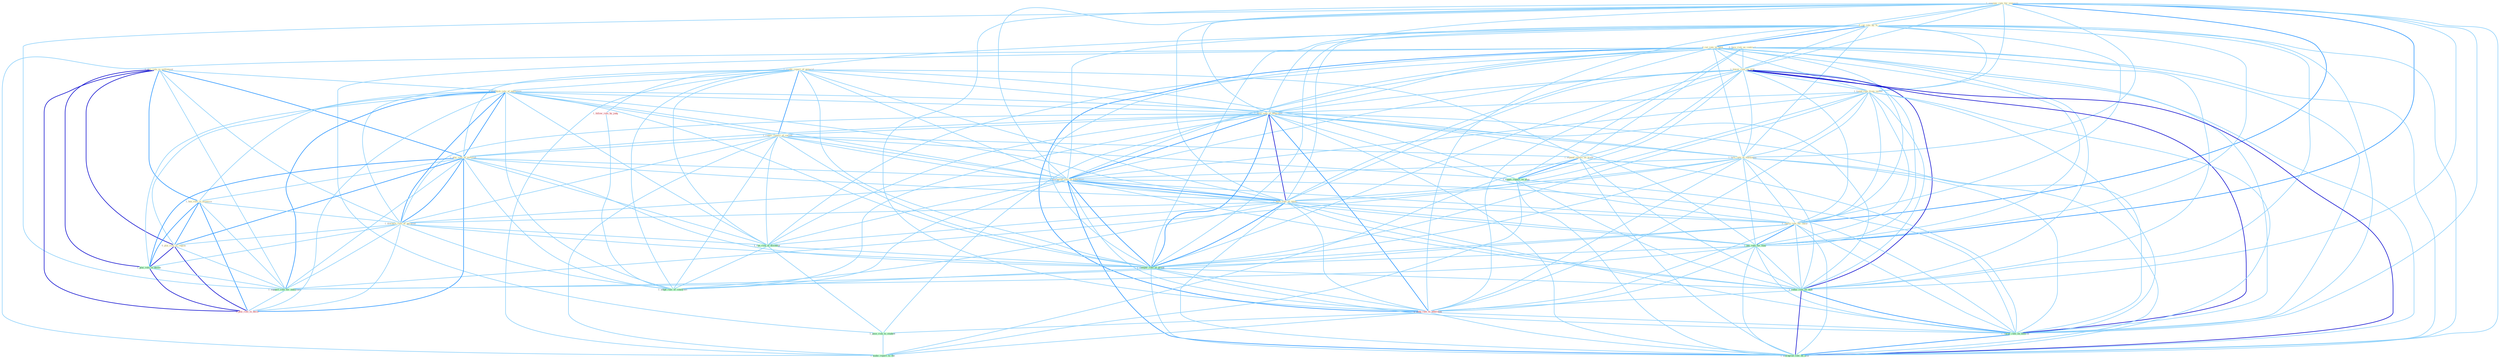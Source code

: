 Graph G{ 
    node
    [shape=polygon,style=filled,width=.5,height=.06,color="#BDFCC9",fixedsize=true,fontsize=4,
    fontcolor="#2f4f4f"];
    {node
    [color="#ffffe0", fontcolor="#8b7d6b"] "1_credit_report_of_genocid " "1_announc_rate_for_yearnum " "0_face_risk_on_contract " "0_cut_rate_by_% " "0_cut_rate_to_hold " "1_plai_role_in_settlement " "1_lower_rate_on_debt " "1_found_rate_from_invest " "1_diminish_role_of_entitynam " "1_have_rate_of_othernum " "1_requir_report_of_varieti " "1_turn_rate_at_entitynam " "1_plai_role_of_messiah " "1_ban_role_in_assassin " "1_downgrad_rate_of_subsidiari " "1_have_rate_of_injuri " "1_expand_report_on_trade " "1_downsiz_role_of_parastat " "0_plai_role_in_region " "0_charg_rate_for_insur "}
{node [color="#fff0f5", fontcolor="#b22222"] "1_follow_rule_by_judg " "0_nudg_rate_to_othernum " "0_plai_role_in_decis "}
edge [color="#B0E2FF"];

	"1_credit_report_of_genocid " -- "1_diminish_role_of_entitynam " [w="1", color="#87cefa" ];
	"1_credit_report_of_genocid " -- "1_have_rate_of_othernum " [w="1", color="#87cefa" ];
	"1_credit_report_of_genocid " -- "1_requir_report_of_varieti " [w="2", color="#1e90ff" , len=0.8];
	"1_credit_report_of_genocid " -- "1_plai_role_of_messiah " [w="1", color="#87cefa" ];
	"1_credit_report_of_genocid " -- "1_downgrad_rate_of_subsidiari " [w="1", color="#87cefa" ];
	"1_credit_report_of_genocid " -- "1_have_rate_of_injuri " [w="1", color="#87cefa" ];
	"1_credit_report_of_genocid " -- "1_expand_report_on_trade " [w="1", color="#87cefa" ];
	"1_credit_report_of_genocid " -- "1_downsiz_role_of_parastat " [w="1", color="#87cefa" ];
	"1_credit_report_of_genocid " -- "1_run_risk_of_disintegr " [w="1", color="#87cefa" ];
	"1_credit_report_of_genocid " -- "1_suppli_report_on_plan " [w="1", color="#87cefa" ];
	"1_credit_report_of_genocid " -- "1_compar_rate_of_group " [w="1", color="#87cefa" ];
	"1_credit_report_of_genocid " -- "1_adopt_rule_of_construct " [w="1", color="#87cefa" ];
	"1_credit_report_of_genocid " -- "1_make_report_to_the " [w="1", color="#87cefa" ];
	"1_announc_rate_for_yearnum " -- "0_cut_rate_by_% " [w="1", color="#87cefa" ];
	"1_announc_rate_for_yearnum " -- "0_cut_rate_to_hold " [w="1", color="#87cefa" ];
	"1_announc_rate_for_yearnum " -- "1_lower_rate_on_debt " [w="1", color="#87cefa" ];
	"1_announc_rate_for_yearnum " -- "1_found_rate_from_invest " [w="1", color="#87cefa" ];
	"1_announc_rate_for_yearnum " -- "1_have_rate_of_othernum " [w="1", color="#87cefa" ];
	"1_announc_rate_for_yearnum " -- "1_turn_rate_at_entitynam " [w="1", color="#87cefa" ];
	"1_announc_rate_for_yearnum " -- "1_downgrad_rate_of_subsidiari " [w="1", color="#87cefa" ];
	"1_announc_rate_for_yearnum " -- "1_have_rate_of_injuri " [w="1", color="#87cefa" ];
	"1_announc_rate_for_yearnum " -- "0_charg_rate_for_insur " [w="2", color="#1e90ff" , len=0.8];
	"1_announc_rate_for_yearnum " -- "1_pai_rate_for_fund " [w="2", color="#1e90ff" , len=0.8];
	"1_announc_rate_for_yearnum " -- "1_compar_rate_of_group " [w="1", color="#87cefa" ];
	"1_announc_rate_for_yearnum " -- "1_reduc_rate_on_debt " [w="1", color="#87cefa" ];
	"1_announc_rate_for_yearnum " -- "0_nudg_rate_to_othernum " [w="1", color="#87cefa" ];
	"1_announc_rate_for_yearnum " -- "1_support_role_for_entitynam " [w="1", color="#87cefa" ];
	"1_announc_rate_for_yearnum " -- "1_lower_rate_on_million " [w="1", color="#87cefa" ];
	"1_announc_rate_for_yearnum " -- "1_downgrad_rate_on_debt " [w="1", color="#87cefa" ];
	"0_face_risk_on_contract " -- "1_lower_rate_on_debt " [w="1", color="#87cefa" ];
	"0_face_risk_on_contract " -- "1_expand_report_on_trade " [w="1", color="#87cefa" ];
	"0_face_risk_on_contract " -- "1_run_risk_of_disintegr " [w="1", color="#87cefa" ];
	"0_face_risk_on_contract " -- "1_suppli_report_on_plan " [w="1", color="#87cefa" ];
	"0_face_risk_on_contract " -- "1_reduc_rate_on_debt " [w="1", color="#87cefa" ];
	"0_face_risk_on_contract " -- "1_pose_risk_to_student " [w="1", color="#87cefa" ];
	"0_face_risk_on_contract " -- "1_lower_rate_on_million " [w="1", color="#87cefa" ];
	"0_face_risk_on_contract " -- "1_downgrad_rate_on_debt " [w="1", color="#87cefa" ];
	"0_cut_rate_by_% " -- "0_cut_rate_to_hold " [w="2", color="#1e90ff" , len=0.8];
	"0_cut_rate_by_% " -- "1_lower_rate_on_debt " [w="1", color="#87cefa" ];
	"0_cut_rate_by_% " -- "1_found_rate_from_invest " [w="1", color="#87cefa" ];
	"0_cut_rate_by_% " -- "1_have_rate_of_othernum " [w="1", color="#87cefa" ];
	"0_cut_rate_by_% " -- "1_turn_rate_at_entitynam " [w="1", color="#87cefa" ];
	"0_cut_rate_by_% " -- "1_downgrad_rate_of_subsidiari " [w="1", color="#87cefa" ];
	"0_cut_rate_by_% " -- "1_have_rate_of_injuri " [w="1", color="#87cefa" ];
	"0_cut_rate_by_% " -- "0_charg_rate_for_insur " [w="1", color="#87cefa" ];
	"0_cut_rate_by_% " -- "1_pai_rate_for_fund " [w="1", color="#87cefa" ];
	"0_cut_rate_by_% " -- "1_follow_rule_by_judg " [w="1", color="#87cefa" ];
	"0_cut_rate_by_% " -- "1_compar_rate_of_group " [w="1", color="#87cefa" ];
	"0_cut_rate_by_% " -- "1_reduc_rate_on_debt " [w="1", color="#87cefa" ];
	"0_cut_rate_by_% " -- "0_nudg_rate_to_othernum " [w="1", color="#87cefa" ];
	"0_cut_rate_by_% " -- "1_lower_rate_on_million " [w="1", color="#87cefa" ];
	"0_cut_rate_by_% " -- "1_downgrad_rate_on_debt " [w="1", color="#87cefa" ];
	"0_cut_rate_to_hold " -- "1_lower_rate_on_debt " [w="1", color="#87cefa" ];
	"0_cut_rate_to_hold " -- "1_found_rate_from_invest " [w="1", color="#87cefa" ];
	"0_cut_rate_to_hold " -- "1_have_rate_of_othernum " [w="1", color="#87cefa" ];
	"0_cut_rate_to_hold " -- "1_turn_rate_at_entitynam " [w="1", color="#87cefa" ];
	"0_cut_rate_to_hold " -- "1_downgrad_rate_of_subsidiari " [w="1", color="#87cefa" ];
	"0_cut_rate_to_hold " -- "1_have_rate_of_injuri " [w="1", color="#87cefa" ];
	"0_cut_rate_to_hold " -- "0_charg_rate_for_insur " [w="1", color="#87cefa" ];
	"0_cut_rate_to_hold " -- "1_pai_rate_for_fund " [w="1", color="#87cefa" ];
	"0_cut_rate_to_hold " -- "1_compar_rate_of_group " [w="1", color="#87cefa" ];
	"0_cut_rate_to_hold " -- "1_reduc_rate_on_debt " [w="1", color="#87cefa" ];
	"0_cut_rate_to_hold " -- "0_nudg_rate_to_othernum " [w="2", color="#1e90ff" , len=0.8];
	"0_cut_rate_to_hold " -- "1_pose_risk_to_student " [w="1", color="#87cefa" ];
	"0_cut_rate_to_hold " -- "1_lower_rate_on_million " [w="1", color="#87cefa" ];
	"0_cut_rate_to_hold " -- "1_downgrad_rate_on_debt " [w="1", color="#87cefa" ];
	"0_cut_rate_to_hold " -- "1_make_report_to_the " [w="1", color="#87cefa" ];
	"1_plai_role_in_settlement " -- "1_diminish_role_of_entitynam " [w="1", color="#87cefa" ];
	"1_plai_role_in_settlement " -- "1_plai_role_of_messiah " [w="2", color="#1e90ff" , len=0.8];
	"1_plai_role_in_settlement " -- "1_ban_role_in_assassin " [w="2", color="#1e90ff" , len=0.8];
	"1_plai_role_in_settlement " -- "1_downsiz_role_of_parastat " [w="1", color="#87cefa" ];
	"1_plai_role_in_settlement " -- "0_plai_role_in_region " [w="3", color="#0000cd" , len=0.6];
	"1_plai_role_in_settlement " -- "1_plai_role_in_declin " [w="3", color="#0000cd" , len=0.6];
	"1_plai_role_in_settlement " -- "1_support_role_for_entitynam " [w="1", color="#87cefa" ];
	"1_plai_role_in_settlement " -- "0_plai_role_in_decis " [w="3", color="#0000cd" , len=0.6];
	"1_lower_rate_on_debt " -- "1_found_rate_from_invest " [w="1", color="#87cefa" ];
	"1_lower_rate_on_debt " -- "1_have_rate_of_othernum " [w="1", color="#87cefa" ];
	"1_lower_rate_on_debt " -- "1_turn_rate_at_entitynam " [w="1", color="#87cefa" ];
	"1_lower_rate_on_debt " -- "1_downgrad_rate_of_subsidiari " [w="1", color="#87cefa" ];
	"1_lower_rate_on_debt " -- "1_have_rate_of_injuri " [w="1", color="#87cefa" ];
	"1_lower_rate_on_debt " -- "1_expand_report_on_trade " [w="1", color="#87cefa" ];
	"1_lower_rate_on_debt " -- "0_charg_rate_for_insur " [w="1", color="#87cefa" ];
	"1_lower_rate_on_debt " -- "1_suppli_report_on_plan " [w="1", color="#87cefa" ];
	"1_lower_rate_on_debt " -- "1_pai_rate_for_fund " [w="1", color="#87cefa" ];
	"1_lower_rate_on_debt " -- "1_compar_rate_of_group " [w="1", color="#87cefa" ];
	"1_lower_rate_on_debt " -- "1_reduc_rate_on_debt " [w="3", color="#0000cd" , len=0.6];
	"1_lower_rate_on_debt " -- "0_nudg_rate_to_othernum " [w="1", color="#87cefa" ];
	"1_lower_rate_on_debt " -- "1_lower_rate_on_million " [w="3", color="#0000cd" , len=0.6];
	"1_lower_rate_on_debt " -- "1_downgrad_rate_on_debt " [w="3", color="#0000cd" , len=0.6];
	"1_found_rate_from_invest " -- "1_have_rate_of_othernum " [w="1", color="#87cefa" ];
	"1_found_rate_from_invest " -- "1_turn_rate_at_entitynam " [w="1", color="#87cefa" ];
	"1_found_rate_from_invest " -- "1_downgrad_rate_of_subsidiari " [w="1", color="#87cefa" ];
	"1_found_rate_from_invest " -- "1_have_rate_of_injuri " [w="1", color="#87cefa" ];
	"1_found_rate_from_invest " -- "0_charg_rate_for_insur " [w="1", color="#87cefa" ];
	"1_found_rate_from_invest " -- "1_pai_rate_for_fund " [w="1", color="#87cefa" ];
	"1_found_rate_from_invest " -- "1_compar_rate_of_group " [w="1", color="#87cefa" ];
	"1_found_rate_from_invest " -- "1_reduc_rate_on_debt " [w="1", color="#87cefa" ];
	"1_found_rate_from_invest " -- "0_nudg_rate_to_othernum " [w="1", color="#87cefa" ];
	"1_found_rate_from_invest " -- "1_lower_rate_on_million " [w="1", color="#87cefa" ];
	"1_found_rate_from_invest " -- "1_downgrad_rate_on_debt " [w="1", color="#87cefa" ];
	"1_diminish_role_of_entitynam " -- "1_have_rate_of_othernum " [w="1", color="#87cefa" ];
	"1_diminish_role_of_entitynam " -- "1_requir_report_of_varieti " [w="1", color="#87cefa" ];
	"1_diminish_role_of_entitynam " -- "1_turn_rate_at_entitynam " [w="1", color="#87cefa" ];
	"1_diminish_role_of_entitynam " -- "1_plai_role_of_messiah " [w="2", color="#1e90ff" , len=0.8];
	"1_diminish_role_of_entitynam " -- "1_ban_role_in_assassin " [w="1", color="#87cefa" ];
	"1_diminish_role_of_entitynam " -- "1_downgrad_rate_of_subsidiari " [w="1", color="#87cefa" ];
	"1_diminish_role_of_entitynam " -- "1_have_rate_of_injuri " [w="1", color="#87cefa" ];
	"1_diminish_role_of_entitynam " -- "1_downsiz_role_of_parastat " [w="2", color="#1e90ff" , len=0.8];
	"1_diminish_role_of_entitynam " -- "0_plai_role_in_region " [w="1", color="#87cefa" ];
	"1_diminish_role_of_entitynam " -- "1_run_risk_of_disintegr " [w="1", color="#87cefa" ];
	"1_diminish_role_of_entitynam " -- "1_plai_role_in_declin " [w="1", color="#87cefa" ];
	"1_diminish_role_of_entitynam " -- "1_compar_rate_of_group " [w="1", color="#87cefa" ];
	"1_diminish_role_of_entitynam " -- "1_support_role_for_entitynam " [w="2", color="#1e90ff" , len=0.8];
	"1_diminish_role_of_entitynam " -- "0_plai_role_in_decis " [w="1", color="#87cefa" ];
	"1_diminish_role_of_entitynam " -- "1_adopt_rule_of_construct " [w="1", color="#87cefa" ];
	"1_have_rate_of_othernum " -- "1_requir_report_of_varieti " [w="1", color="#87cefa" ];
	"1_have_rate_of_othernum " -- "1_turn_rate_at_entitynam " [w="1", color="#87cefa" ];
	"1_have_rate_of_othernum " -- "1_plai_role_of_messiah " [w="1", color="#87cefa" ];
	"1_have_rate_of_othernum " -- "1_downgrad_rate_of_subsidiari " [w="2", color="#1e90ff" , len=0.8];
	"1_have_rate_of_othernum " -- "1_have_rate_of_injuri " [w="3", color="#0000cd" , len=0.6];
	"1_have_rate_of_othernum " -- "1_downsiz_role_of_parastat " [w="1", color="#87cefa" ];
	"1_have_rate_of_othernum " -- "0_charg_rate_for_insur " [w="1", color="#87cefa" ];
	"1_have_rate_of_othernum " -- "1_run_risk_of_disintegr " [w="1", color="#87cefa" ];
	"1_have_rate_of_othernum " -- "1_pai_rate_for_fund " [w="1", color="#87cefa" ];
	"1_have_rate_of_othernum " -- "1_compar_rate_of_group " [w="2", color="#1e90ff" , len=0.8];
	"1_have_rate_of_othernum " -- "1_reduc_rate_on_debt " [w="1", color="#87cefa" ];
	"1_have_rate_of_othernum " -- "0_nudg_rate_to_othernum " [w="2", color="#1e90ff" , len=0.8];
	"1_have_rate_of_othernum " -- "1_adopt_rule_of_construct " [w="1", color="#87cefa" ];
	"1_have_rate_of_othernum " -- "1_lower_rate_on_million " [w="1", color="#87cefa" ];
	"1_have_rate_of_othernum " -- "1_downgrad_rate_on_debt " [w="1", color="#87cefa" ];
	"1_requir_report_of_varieti " -- "1_plai_role_of_messiah " [w="1", color="#87cefa" ];
	"1_requir_report_of_varieti " -- "1_downgrad_rate_of_subsidiari " [w="1", color="#87cefa" ];
	"1_requir_report_of_varieti " -- "1_have_rate_of_injuri " [w="1", color="#87cefa" ];
	"1_requir_report_of_varieti " -- "1_expand_report_on_trade " [w="1", color="#87cefa" ];
	"1_requir_report_of_varieti " -- "1_downsiz_role_of_parastat " [w="1", color="#87cefa" ];
	"1_requir_report_of_varieti " -- "1_run_risk_of_disintegr " [w="1", color="#87cefa" ];
	"1_requir_report_of_varieti " -- "1_suppli_report_on_plan " [w="1", color="#87cefa" ];
	"1_requir_report_of_varieti " -- "1_compar_rate_of_group " [w="1", color="#87cefa" ];
	"1_requir_report_of_varieti " -- "1_adopt_rule_of_construct " [w="1", color="#87cefa" ];
	"1_requir_report_of_varieti " -- "1_make_report_to_the " [w="1", color="#87cefa" ];
	"1_turn_rate_at_entitynam " -- "1_downgrad_rate_of_subsidiari " [w="1", color="#87cefa" ];
	"1_turn_rate_at_entitynam " -- "1_have_rate_of_injuri " [w="1", color="#87cefa" ];
	"1_turn_rate_at_entitynam " -- "0_charg_rate_for_insur " [w="1", color="#87cefa" ];
	"1_turn_rate_at_entitynam " -- "1_pai_rate_for_fund " [w="1", color="#87cefa" ];
	"1_turn_rate_at_entitynam " -- "1_compar_rate_of_group " [w="1", color="#87cefa" ];
	"1_turn_rate_at_entitynam " -- "1_reduc_rate_on_debt " [w="1", color="#87cefa" ];
	"1_turn_rate_at_entitynam " -- "0_nudg_rate_to_othernum " [w="1", color="#87cefa" ];
	"1_turn_rate_at_entitynam " -- "1_support_role_for_entitynam " [w="1", color="#87cefa" ];
	"1_turn_rate_at_entitynam " -- "1_lower_rate_on_million " [w="1", color="#87cefa" ];
	"1_turn_rate_at_entitynam " -- "1_downgrad_rate_on_debt " [w="1", color="#87cefa" ];
	"1_plai_role_of_messiah " -- "1_ban_role_in_assassin " [w="1", color="#87cefa" ];
	"1_plai_role_of_messiah " -- "1_downgrad_rate_of_subsidiari " [w="1", color="#87cefa" ];
	"1_plai_role_of_messiah " -- "1_have_rate_of_injuri " [w="1", color="#87cefa" ];
	"1_plai_role_of_messiah " -- "1_downsiz_role_of_parastat " [w="2", color="#1e90ff" , len=0.8];
	"1_plai_role_of_messiah " -- "0_plai_role_in_region " [w="2", color="#1e90ff" , len=0.8];
	"1_plai_role_of_messiah " -- "1_run_risk_of_disintegr " [w="1", color="#87cefa" ];
	"1_plai_role_of_messiah " -- "1_plai_role_in_declin " [w="2", color="#1e90ff" , len=0.8];
	"1_plai_role_of_messiah " -- "1_compar_rate_of_group " [w="1", color="#87cefa" ];
	"1_plai_role_of_messiah " -- "1_support_role_for_entitynam " [w="1", color="#87cefa" ];
	"1_plai_role_of_messiah " -- "0_plai_role_in_decis " [w="2", color="#1e90ff" , len=0.8];
	"1_plai_role_of_messiah " -- "1_adopt_rule_of_construct " [w="1", color="#87cefa" ];
	"1_ban_role_in_assassin " -- "1_downsiz_role_of_parastat " [w="1", color="#87cefa" ];
	"1_ban_role_in_assassin " -- "0_plai_role_in_region " [w="2", color="#1e90ff" , len=0.8];
	"1_ban_role_in_assassin " -- "1_plai_role_in_declin " [w="2", color="#1e90ff" , len=0.8];
	"1_ban_role_in_assassin " -- "1_support_role_for_entitynam " [w="1", color="#87cefa" ];
	"1_ban_role_in_assassin " -- "0_plai_role_in_decis " [w="2", color="#1e90ff" , len=0.8];
	"1_downgrad_rate_of_subsidiari " -- "1_have_rate_of_injuri " [w="2", color="#1e90ff" , len=0.8];
	"1_downgrad_rate_of_subsidiari " -- "1_downsiz_role_of_parastat " [w="1", color="#87cefa" ];
	"1_downgrad_rate_of_subsidiari " -- "0_charg_rate_for_insur " [w="1", color="#87cefa" ];
	"1_downgrad_rate_of_subsidiari " -- "1_run_risk_of_disintegr " [w="1", color="#87cefa" ];
	"1_downgrad_rate_of_subsidiari " -- "1_pai_rate_for_fund " [w="1", color="#87cefa" ];
	"1_downgrad_rate_of_subsidiari " -- "1_compar_rate_of_group " [w="2", color="#1e90ff" , len=0.8];
	"1_downgrad_rate_of_subsidiari " -- "1_reduc_rate_on_debt " [w="1", color="#87cefa" ];
	"1_downgrad_rate_of_subsidiari " -- "0_nudg_rate_to_othernum " [w="1", color="#87cefa" ];
	"1_downgrad_rate_of_subsidiari " -- "1_adopt_rule_of_construct " [w="1", color="#87cefa" ];
	"1_downgrad_rate_of_subsidiari " -- "1_lower_rate_on_million " [w="1", color="#87cefa" ];
	"1_downgrad_rate_of_subsidiari " -- "1_downgrad_rate_on_debt " [w="2", color="#1e90ff" , len=0.8];
	"1_have_rate_of_injuri " -- "1_downsiz_role_of_parastat " [w="1", color="#87cefa" ];
	"1_have_rate_of_injuri " -- "0_charg_rate_for_insur " [w="1", color="#87cefa" ];
	"1_have_rate_of_injuri " -- "1_run_risk_of_disintegr " [w="1", color="#87cefa" ];
	"1_have_rate_of_injuri " -- "1_pai_rate_for_fund " [w="1", color="#87cefa" ];
	"1_have_rate_of_injuri " -- "1_compar_rate_of_group " [w="2", color="#1e90ff" , len=0.8];
	"1_have_rate_of_injuri " -- "1_reduc_rate_on_debt " [w="1", color="#87cefa" ];
	"1_have_rate_of_injuri " -- "0_nudg_rate_to_othernum " [w="1", color="#87cefa" ];
	"1_have_rate_of_injuri " -- "1_adopt_rule_of_construct " [w="1", color="#87cefa" ];
	"1_have_rate_of_injuri " -- "1_lower_rate_on_million " [w="1", color="#87cefa" ];
	"1_have_rate_of_injuri " -- "1_downgrad_rate_on_debt " [w="1", color="#87cefa" ];
	"1_expand_report_on_trade " -- "1_suppli_report_on_plan " [w="2", color="#1e90ff" , len=0.8];
	"1_expand_report_on_trade " -- "1_reduc_rate_on_debt " [w="1", color="#87cefa" ];
	"1_expand_report_on_trade " -- "1_lower_rate_on_million " [w="1", color="#87cefa" ];
	"1_expand_report_on_trade " -- "1_downgrad_rate_on_debt " [w="1", color="#87cefa" ];
	"1_expand_report_on_trade " -- "1_make_report_to_the " [w="1", color="#87cefa" ];
	"1_downsiz_role_of_parastat " -- "0_plai_role_in_region " [w="1", color="#87cefa" ];
	"1_downsiz_role_of_parastat " -- "1_run_risk_of_disintegr " [w="1", color="#87cefa" ];
	"1_downsiz_role_of_parastat " -- "1_plai_role_in_declin " [w="1", color="#87cefa" ];
	"1_downsiz_role_of_parastat " -- "1_compar_rate_of_group " [w="1", color="#87cefa" ];
	"1_downsiz_role_of_parastat " -- "1_support_role_for_entitynam " [w="1", color="#87cefa" ];
	"1_downsiz_role_of_parastat " -- "0_plai_role_in_decis " [w="1", color="#87cefa" ];
	"1_downsiz_role_of_parastat " -- "1_adopt_rule_of_construct " [w="1", color="#87cefa" ];
	"0_plai_role_in_region " -- "1_plai_role_in_declin " [w="3", color="#0000cd" , len=0.6];
	"0_plai_role_in_region " -- "1_support_role_for_entitynam " [w="1", color="#87cefa" ];
	"0_plai_role_in_region " -- "0_plai_role_in_decis " [w="3", color="#0000cd" , len=0.6];
	"0_charg_rate_for_insur " -- "1_pai_rate_for_fund " [w="2", color="#1e90ff" , len=0.8];
	"0_charg_rate_for_insur " -- "1_compar_rate_of_group " [w="1", color="#87cefa" ];
	"0_charg_rate_for_insur " -- "1_reduc_rate_on_debt " [w="1", color="#87cefa" ];
	"0_charg_rate_for_insur " -- "0_nudg_rate_to_othernum " [w="1", color="#87cefa" ];
	"0_charg_rate_for_insur " -- "1_support_role_for_entitynam " [w="1", color="#87cefa" ];
	"0_charg_rate_for_insur " -- "1_lower_rate_on_million " [w="1", color="#87cefa" ];
	"0_charg_rate_for_insur " -- "1_downgrad_rate_on_debt " [w="1", color="#87cefa" ];
	"1_run_risk_of_disintegr " -- "1_compar_rate_of_group " [w="1", color="#87cefa" ];
	"1_run_risk_of_disintegr " -- "1_pose_risk_to_student " [w="1", color="#87cefa" ];
	"1_run_risk_of_disintegr " -- "1_adopt_rule_of_construct " [w="1", color="#87cefa" ];
	"1_plai_role_in_declin " -- "1_support_role_for_entitynam " [w="1", color="#87cefa" ];
	"1_plai_role_in_declin " -- "0_plai_role_in_decis " [w="3", color="#0000cd" , len=0.6];
	"1_suppli_report_on_plan " -- "1_reduc_rate_on_debt " [w="1", color="#87cefa" ];
	"1_suppli_report_on_plan " -- "1_lower_rate_on_million " [w="1", color="#87cefa" ];
	"1_suppli_report_on_plan " -- "1_downgrad_rate_on_debt " [w="1", color="#87cefa" ];
	"1_suppli_report_on_plan " -- "1_make_report_to_the " [w="1", color="#87cefa" ];
	"1_pai_rate_for_fund " -- "1_compar_rate_of_group " [w="1", color="#87cefa" ];
	"1_pai_rate_for_fund " -- "1_reduc_rate_on_debt " [w="1", color="#87cefa" ];
	"1_pai_rate_for_fund " -- "0_nudg_rate_to_othernum " [w="1", color="#87cefa" ];
	"1_pai_rate_for_fund " -- "1_support_role_for_entitynam " [w="1", color="#87cefa" ];
	"1_pai_rate_for_fund " -- "1_lower_rate_on_million " [w="1", color="#87cefa" ];
	"1_pai_rate_for_fund " -- "1_downgrad_rate_on_debt " [w="1", color="#87cefa" ];
	"1_follow_rule_by_judg " -- "1_adopt_rule_of_construct " [w="1", color="#87cefa" ];
	"1_compar_rate_of_group " -- "1_reduc_rate_on_debt " [w="1", color="#87cefa" ];
	"1_compar_rate_of_group " -- "0_nudg_rate_to_othernum " [w="1", color="#87cefa" ];
	"1_compar_rate_of_group " -- "1_adopt_rule_of_construct " [w="1", color="#87cefa" ];
	"1_compar_rate_of_group " -- "1_lower_rate_on_million " [w="1", color="#87cefa" ];
	"1_compar_rate_of_group " -- "1_downgrad_rate_on_debt " [w="1", color="#87cefa" ];
	"1_reduc_rate_on_debt " -- "0_nudg_rate_to_othernum " [w="1", color="#87cefa" ];
	"1_reduc_rate_on_debt " -- "1_lower_rate_on_million " [w="2", color="#1e90ff" , len=0.8];
	"1_reduc_rate_on_debt " -- "1_downgrad_rate_on_debt " [w="3", color="#0000cd" , len=0.6];
	"0_nudg_rate_to_othernum " -- "1_pose_risk_to_student " [w="1", color="#87cefa" ];
	"0_nudg_rate_to_othernum " -- "1_lower_rate_on_million " [w="1", color="#87cefa" ];
	"0_nudg_rate_to_othernum " -- "1_downgrad_rate_on_debt " [w="1", color="#87cefa" ];
	"0_nudg_rate_to_othernum " -- "1_make_report_to_the " [w="1", color="#87cefa" ];
	"1_support_role_for_entitynam " -- "0_plai_role_in_decis " [w="1", color="#87cefa" ];
	"1_pose_risk_to_student " -- "1_make_report_to_the " [w="1", color="#87cefa" ];
	"1_lower_rate_on_million " -- "1_downgrad_rate_on_debt " [w="2", color="#1e90ff" , len=0.8];
}